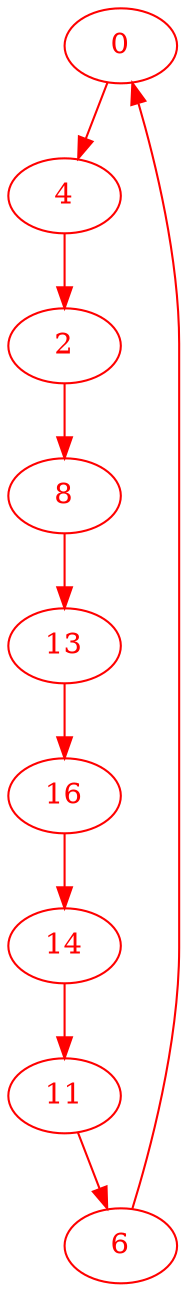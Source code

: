 digraph g{
node [color = red, fontcolor=red]; 0 2 4 6 8 11 13 14 16 ;
0 -> 4 [color=red] ;
2 -> 8 [color=red] ;
4 -> 2 [color=red] ;
6 -> 0 [color=red] ;
8 -> 13 [color=red] ;
11 -> 6 [color=red] ;
13 -> 16 [color=red] ;
14 -> 11 [color=red] ;
16 -> 14 [color=red] ;
}